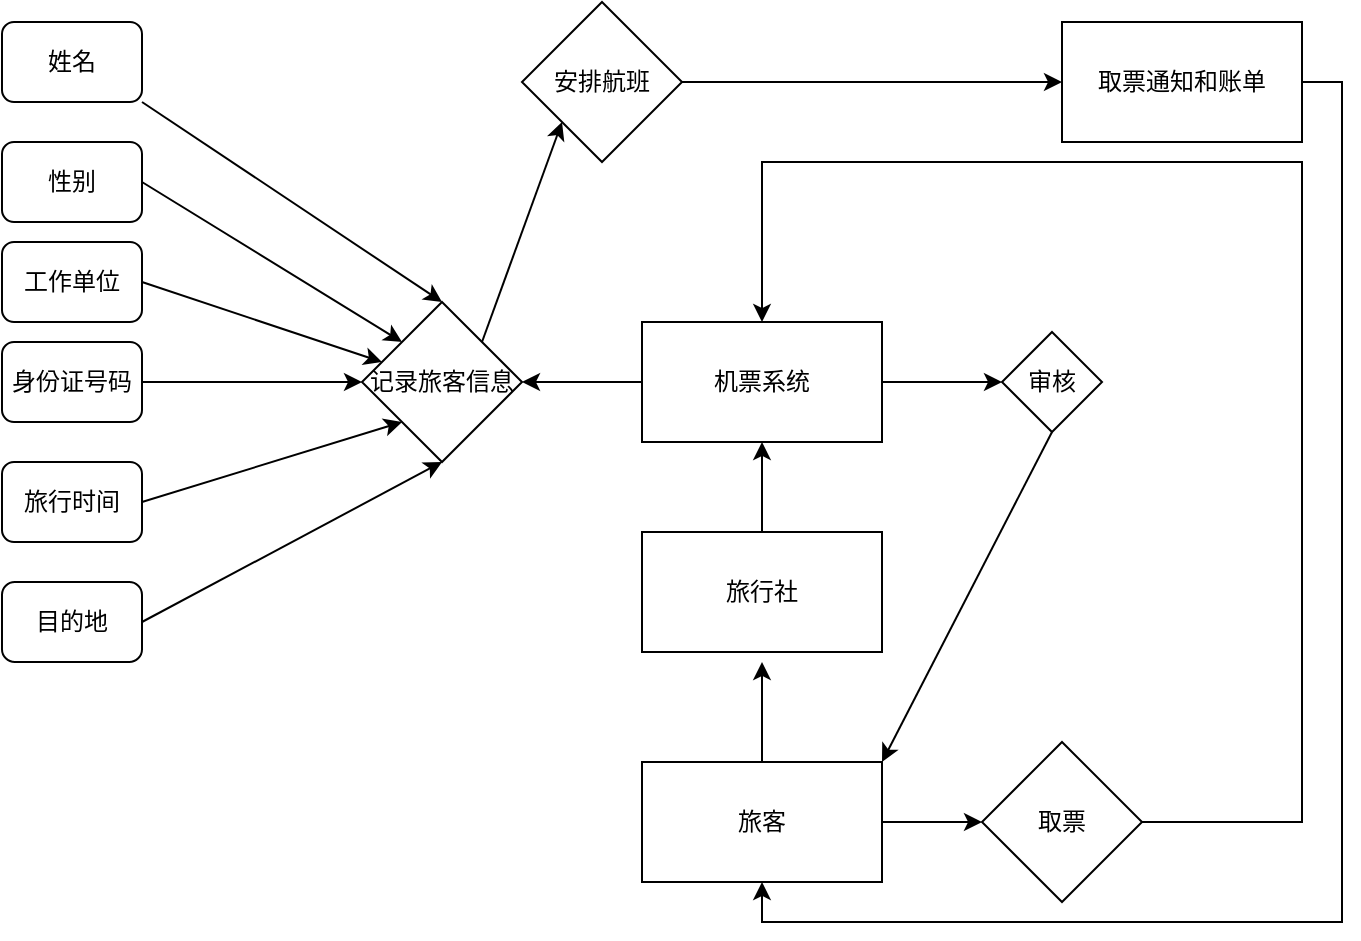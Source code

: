 <mxfile version="21.0.2" type="device"><diagram name="第 1 页" id="aBp772l0LjZ3AMDQR-Ux"><mxGraphModel dx="1562" dy="869" grid="1" gridSize="10" guides="1" tooltips="1" connect="1" arrows="1" fold="1" page="1" pageScale="1" pageWidth="827" pageHeight="1169" math="0" shadow="0"><root><mxCell id="0"/><mxCell id="1" parent="0"/><mxCell id="t1t2xLY2zd0QMNIBwNPR-7" style="edgeStyle=orthogonalEdgeStyle;rounded=0;orthogonalLoop=1;jettySize=auto;html=1;exitX=0;exitY=0.5;exitDx=0;exitDy=0;" edge="1" parent="1" source="t1t2xLY2zd0QMNIBwNPR-1"><mxGeometry relative="1" as="geometry"><mxPoint x="290" y="450" as="targetPoint"/></mxGeometry></mxCell><mxCell id="t1t2xLY2zd0QMNIBwNPR-41" style="edgeStyle=orthogonalEdgeStyle;rounded=0;orthogonalLoop=1;jettySize=auto;html=1;exitX=1;exitY=0.5;exitDx=0;exitDy=0;" edge="1" parent="1" source="t1t2xLY2zd0QMNIBwNPR-1" target="t1t2xLY2zd0QMNIBwNPR-42"><mxGeometry relative="1" as="geometry"><mxPoint x="490" y="450" as="targetPoint"/></mxGeometry></mxCell><mxCell id="t1t2xLY2zd0QMNIBwNPR-1" value="机票系统" style="rounded=0;whiteSpace=wrap;html=1;" vertex="1" parent="1"><mxGeometry x="350" y="420" width="120" height="60" as="geometry"/></mxCell><mxCell id="t1t2xLY2zd0QMNIBwNPR-5" style="edgeStyle=orthogonalEdgeStyle;rounded=0;orthogonalLoop=1;jettySize=auto;html=1;exitX=0.5;exitY=0;exitDx=0;exitDy=0;" edge="1" parent="1" source="t1t2xLY2zd0QMNIBwNPR-2"><mxGeometry relative="1" as="geometry"><mxPoint x="410" y="590" as="targetPoint"/></mxGeometry></mxCell><mxCell id="t1t2xLY2zd0QMNIBwNPR-32" style="edgeStyle=orthogonalEdgeStyle;rounded=0;orthogonalLoop=1;jettySize=auto;html=1;exitX=1;exitY=0.5;exitDx=0;exitDy=0;" edge="1" parent="1" source="t1t2xLY2zd0QMNIBwNPR-2"><mxGeometry relative="1" as="geometry"><mxPoint x="520" y="670" as="targetPoint"/></mxGeometry></mxCell><mxCell id="t1t2xLY2zd0QMNIBwNPR-2" value="旅客" style="rounded=0;whiteSpace=wrap;html=1;" vertex="1" parent="1"><mxGeometry x="350" y="640" width="120" height="60" as="geometry"/></mxCell><mxCell id="t1t2xLY2zd0QMNIBwNPR-6" style="edgeStyle=orthogonalEdgeStyle;rounded=0;orthogonalLoop=1;jettySize=auto;html=1;exitX=0.5;exitY=0;exitDx=0;exitDy=0;entryX=0.5;entryY=1;entryDx=0;entryDy=0;" edge="1" parent="1" source="t1t2xLY2zd0QMNIBwNPR-4" target="t1t2xLY2zd0QMNIBwNPR-1"><mxGeometry relative="1" as="geometry"/></mxCell><mxCell id="t1t2xLY2zd0QMNIBwNPR-4" value="旅行社" style="rounded=0;whiteSpace=wrap;html=1;" vertex="1" parent="1"><mxGeometry x="350" y="525" width="120" height="60" as="geometry"/></mxCell><mxCell id="t1t2xLY2zd0QMNIBwNPR-28" style="rounded=0;orthogonalLoop=1;jettySize=auto;html=1;exitX=1;exitY=0;exitDx=0;exitDy=0;entryX=0;entryY=1;entryDx=0;entryDy=0;" edge="1" parent="1" source="t1t2xLY2zd0QMNIBwNPR-9" target="t1t2xLY2zd0QMNIBwNPR-27"><mxGeometry relative="1" as="geometry"/></mxCell><mxCell id="t1t2xLY2zd0QMNIBwNPR-9" value="记录旅客信息" style="rhombus;whiteSpace=wrap;html=1;" vertex="1" parent="1"><mxGeometry x="210" y="410" width="80" height="80" as="geometry"/></mxCell><mxCell id="t1t2xLY2zd0QMNIBwNPR-20" style="rounded=0;orthogonalLoop=1;jettySize=auto;html=1;exitX=1;exitY=1;exitDx=0;exitDy=0;entryX=0.5;entryY=0;entryDx=0;entryDy=0;" edge="1" parent="1" source="t1t2xLY2zd0QMNIBwNPR-11" target="t1t2xLY2zd0QMNIBwNPR-9"><mxGeometry relative="1" as="geometry"/></mxCell><mxCell id="t1t2xLY2zd0QMNIBwNPR-11" value="姓名" style="rounded=1;whiteSpace=wrap;html=1;" vertex="1" parent="1"><mxGeometry x="30" y="270" width="70" height="40" as="geometry"/></mxCell><mxCell id="t1t2xLY2zd0QMNIBwNPR-21" style="rounded=0;orthogonalLoop=1;jettySize=auto;html=1;exitX=1;exitY=0.5;exitDx=0;exitDy=0;entryX=0;entryY=0;entryDx=0;entryDy=0;" edge="1" parent="1" source="t1t2xLY2zd0QMNIBwNPR-12" target="t1t2xLY2zd0QMNIBwNPR-9"><mxGeometry relative="1" as="geometry"/></mxCell><mxCell id="t1t2xLY2zd0QMNIBwNPR-12" value="性别" style="rounded=1;whiteSpace=wrap;html=1;" vertex="1" parent="1"><mxGeometry x="30" y="330" width="70" height="40" as="geometry"/></mxCell><mxCell id="t1t2xLY2zd0QMNIBwNPR-22" style="rounded=0;orthogonalLoop=1;jettySize=auto;html=1;exitX=1;exitY=0.5;exitDx=0;exitDy=0;" edge="1" parent="1" source="t1t2xLY2zd0QMNIBwNPR-13" target="t1t2xLY2zd0QMNIBwNPR-9"><mxGeometry relative="1" as="geometry"/></mxCell><mxCell id="t1t2xLY2zd0QMNIBwNPR-13" value="工作单位" style="rounded=1;whiteSpace=wrap;html=1;" vertex="1" parent="1"><mxGeometry x="30" y="380" width="70" height="40" as="geometry"/></mxCell><mxCell id="t1t2xLY2zd0QMNIBwNPR-23" style="edgeStyle=orthogonalEdgeStyle;rounded=0;orthogonalLoop=1;jettySize=auto;html=1;exitX=1;exitY=0.5;exitDx=0;exitDy=0;" edge="1" parent="1" source="t1t2xLY2zd0QMNIBwNPR-14" target="t1t2xLY2zd0QMNIBwNPR-9"><mxGeometry relative="1" as="geometry"/></mxCell><mxCell id="t1t2xLY2zd0QMNIBwNPR-14" value="身份证号码" style="rounded=1;whiteSpace=wrap;html=1;" vertex="1" parent="1"><mxGeometry x="30" y="430" width="70" height="40" as="geometry"/></mxCell><mxCell id="t1t2xLY2zd0QMNIBwNPR-25" style="rounded=0;orthogonalLoop=1;jettySize=auto;html=1;exitX=1;exitY=0.5;exitDx=0;exitDy=0;entryX=0.5;entryY=1;entryDx=0;entryDy=0;" edge="1" parent="1" source="t1t2xLY2zd0QMNIBwNPR-15" target="t1t2xLY2zd0QMNIBwNPR-9"><mxGeometry relative="1" as="geometry"/></mxCell><mxCell id="t1t2xLY2zd0QMNIBwNPR-15" value="目的地" style="rounded=1;whiteSpace=wrap;html=1;arcSize=16;" vertex="1" parent="1"><mxGeometry x="30" y="550" width="70" height="40" as="geometry"/></mxCell><mxCell id="t1t2xLY2zd0QMNIBwNPR-24" style="rounded=0;orthogonalLoop=1;jettySize=auto;html=1;exitX=1;exitY=0.5;exitDx=0;exitDy=0;entryX=0;entryY=1;entryDx=0;entryDy=0;" edge="1" parent="1" source="t1t2xLY2zd0QMNIBwNPR-16" target="t1t2xLY2zd0QMNIBwNPR-9"><mxGeometry relative="1" as="geometry"/></mxCell><mxCell id="t1t2xLY2zd0QMNIBwNPR-16" value="旅行时间" style="rounded=1;whiteSpace=wrap;html=1;" vertex="1" parent="1"><mxGeometry x="30" y="490" width="70" height="40" as="geometry"/></mxCell><mxCell id="t1t2xLY2zd0QMNIBwNPR-29" style="edgeStyle=orthogonalEdgeStyle;rounded=0;orthogonalLoop=1;jettySize=auto;html=1;exitX=1;exitY=0.5;exitDx=0;exitDy=0;" edge="1" parent="1" source="t1t2xLY2zd0QMNIBwNPR-27"><mxGeometry relative="1" as="geometry"><mxPoint x="560" y="300" as="targetPoint"/></mxGeometry></mxCell><mxCell id="t1t2xLY2zd0QMNIBwNPR-27" value="安排航班" style="rhombus;whiteSpace=wrap;html=1;" vertex="1" parent="1"><mxGeometry x="290" y="260" width="80" height="80" as="geometry"/></mxCell><mxCell id="t1t2xLY2zd0QMNIBwNPR-39" style="edgeStyle=orthogonalEdgeStyle;rounded=0;orthogonalLoop=1;jettySize=auto;html=1;exitX=1;exitY=0.5;exitDx=0;exitDy=0;entryX=0.5;entryY=1;entryDx=0;entryDy=0;" edge="1" parent="1" source="t1t2xLY2zd0QMNIBwNPR-31" target="t1t2xLY2zd0QMNIBwNPR-2"><mxGeometry relative="1" as="geometry"/></mxCell><mxCell id="t1t2xLY2zd0QMNIBwNPR-31" value="取票通知和账单" style="rounded=0;whiteSpace=wrap;html=1;" vertex="1" parent="1"><mxGeometry x="560" y="270" width="120" height="60" as="geometry"/></mxCell><mxCell id="t1t2xLY2zd0QMNIBwNPR-34" style="edgeStyle=orthogonalEdgeStyle;rounded=0;orthogonalLoop=1;jettySize=auto;html=1;exitX=1;exitY=0.5;exitDx=0;exitDy=0;entryX=0.5;entryY=0;entryDx=0;entryDy=0;" edge="1" parent="1" source="t1t2xLY2zd0QMNIBwNPR-33" target="t1t2xLY2zd0QMNIBwNPR-1"><mxGeometry relative="1" as="geometry"><mxPoint x="640" y="670" as="targetPoint"/><Array as="points"><mxPoint x="680" y="670"/><mxPoint x="680" y="340"/><mxPoint x="410" y="340"/></Array></mxGeometry></mxCell><mxCell id="t1t2xLY2zd0QMNIBwNPR-33" value="取票" style="rhombus;whiteSpace=wrap;html=1;" vertex="1" parent="1"><mxGeometry x="520" y="630" width="80" height="80" as="geometry"/></mxCell><mxCell id="t1t2xLY2zd0QMNIBwNPR-43" style="rounded=0;orthogonalLoop=1;jettySize=auto;html=1;exitX=0.5;exitY=1;exitDx=0;exitDy=0;entryX=1;entryY=0;entryDx=0;entryDy=0;" edge="1" parent="1" source="t1t2xLY2zd0QMNIBwNPR-42" target="t1t2xLY2zd0QMNIBwNPR-2"><mxGeometry relative="1" as="geometry"/></mxCell><mxCell id="t1t2xLY2zd0QMNIBwNPR-42" value="审核" style="rhombus;whiteSpace=wrap;html=1;" vertex="1" parent="1"><mxGeometry x="530" y="425" width="50" height="50" as="geometry"/></mxCell></root></mxGraphModel></diagram></mxfile>